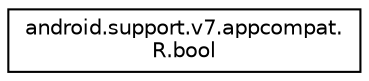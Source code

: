 digraph "Graphical Class Hierarchy"
{
 // INTERACTIVE_SVG=YES
 // LATEX_PDF_SIZE
  edge [fontname="Helvetica",fontsize="10",labelfontname="Helvetica",labelfontsize="10"];
  node [fontname="Helvetica",fontsize="10",shape=record];
  rankdir="LR";
  Node0 [label="android.support.v7.appcompat.\lR.bool",height=0.2,width=0.4,color="black", fillcolor="white", style="filled",URL="$classandroid_1_1support_1_1v7_1_1appcompat_1_1_r_1_1bool.html",tooltip=" "];
}
